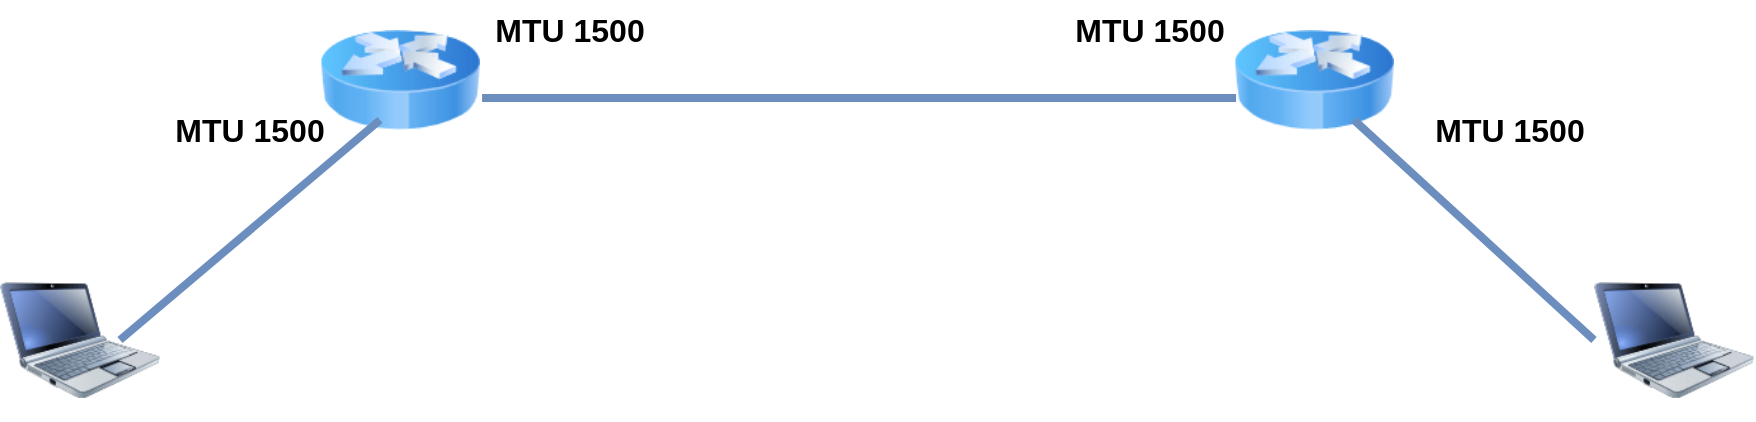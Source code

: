 <mxfile version="24.0.4" type="device">
  <diagram name="Página-1" id="5nc2uqD75pJNyqpq4T2S">
    <mxGraphModel dx="2021" dy="716" grid="1" gridSize="10" guides="1" tooltips="1" connect="1" arrows="1" fold="1" page="1" pageScale="1" pageWidth="827" pageHeight="1169" math="0" shadow="0">
      <root>
        <mxCell id="0" />
        <mxCell id="1" parent="0" />
        <mxCell id="zQqOxH6t-eHAAriKxPJr-6" value="" style="image;html=1;image=img/lib/clip_art/networking/Router_Icon_128x128.png" vertex="1" parent="1">
          <mxGeometry x="110" y="190" width="80" height="80" as="geometry" />
        </mxCell>
        <mxCell id="zQqOxH6t-eHAAriKxPJr-7" value="" style="image;html=1;image=img/lib/clip_art/networking/Router_Icon_128x128.png" vertex="1" parent="1">
          <mxGeometry x="567" y="190" width="80" height="80" as="geometry" />
        </mxCell>
        <mxCell id="zQqOxH6t-eHAAriKxPJr-9" value="" style="image;html=1;image=img/lib/clip_art/computers/Netbook_128x128.png" vertex="1" parent="1">
          <mxGeometry x="-50" y="320" width="80" height="80" as="geometry" />
        </mxCell>
        <mxCell id="zQqOxH6t-eHAAriKxPJr-10" value="" style="image;html=1;image=img/lib/clip_art/computers/Netbook_128x128.png" vertex="1" parent="1">
          <mxGeometry x="747" y="320" width="80" height="80" as="geometry" />
        </mxCell>
        <mxCell id="zQqOxH6t-eHAAriKxPJr-11" value="" style="endArrow=none;html=1;rounded=0;strokeWidth=4;exitX=1.013;exitY=0.613;exitDx=0;exitDy=0;exitPerimeter=0;entryX=0.013;entryY=0.613;entryDx=0;entryDy=0;entryPerimeter=0;fillColor=#dae8fc;strokeColor=#6c8ebf;" edge="1" parent="1" source="zQqOxH6t-eHAAriKxPJr-6" target="zQqOxH6t-eHAAriKxPJr-7">
          <mxGeometry width="50" height="50" relative="1" as="geometry">
            <mxPoint x="360" y="350" as="sourcePoint" />
            <mxPoint x="440" y="350" as="targetPoint" />
          </mxGeometry>
        </mxCell>
        <mxCell id="zQqOxH6t-eHAAriKxPJr-12" value="" style="endArrow=none;html=1;rounded=0;strokeWidth=4;fillColor=#dae8fc;strokeColor=#6c8ebf;" edge="1" parent="1">
          <mxGeometry width="50" height="50" relative="1" as="geometry">
            <mxPoint x="10" y="360" as="sourcePoint" />
            <mxPoint x="140" y="250" as="targetPoint" />
          </mxGeometry>
        </mxCell>
        <mxCell id="zQqOxH6t-eHAAriKxPJr-13" value="" style="endArrow=none;html=1;rounded=0;strokeWidth=4;exitX=0;exitY=0.5;exitDx=0;exitDy=0;fillColor=#dae8fc;strokeColor=#6c8ebf;" edge="1" parent="1" source="zQqOxH6t-eHAAriKxPJr-10">
          <mxGeometry width="50" height="50" relative="1" as="geometry">
            <mxPoint x="717" y="360" as="sourcePoint" />
            <mxPoint x="627" y="250" as="targetPoint" />
          </mxGeometry>
        </mxCell>
        <mxCell id="zQqOxH6t-eHAAriKxPJr-14" value="MTU 1500" style="text;html=1;strokeColor=none;fillColor=none;align=center;verticalAlign=middle;whiteSpace=wrap;rounded=0;fontSize=16;fontStyle=1" vertex="1" parent="1">
          <mxGeometry x="150" y="190" width="170" height="30" as="geometry" />
        </mxCell>
        <mxCell id="zQqOxH6t-eHAAriKxPJr-15" value="MTU 1500" style="text;html=1;strokeColor=none;fillColor=none;align=center;verticalAlign=middle;whiteSpace=wrap;rounded=0;fontSize=16;fontStyle=1" vertex="1" parent="1">
          <mxGeometry x="440" y="190" width="170" height="30" as="geometry" />
        </mxCell>
        <mxCell id="zQqOxH6t-eHAAriKxPJr-16" value="MTU 1500" style="text;html=1;strokeColor=none;fillColor=none;align=center;verticalAlign=middle;whiteSpace=wrap;rounded=0;fontSize=16;fontStyle=1" vertex="1" parent="1">
          <mxGeometry x="-10" y="240" width="170" height="30" as="geometry" />
        </mxCell>
        <mxCell id="zQqOxH6t-eHAAriKxPJr-17" value="MTU 1500" style="text;html=1;strokeColor=none;fillColor=none;align=center;verticalAlign=middle;whiteSpace=wrap;rounded=0;fontSize=16;fontStyle=1" vertex="1" parent="1">
          <mxGeometry x="620" y="240" width="170" height="30" as="geometry" />
        </mxCell>
      </root>
    </mxGraphModel>
  </diagram>
</mxfile>
